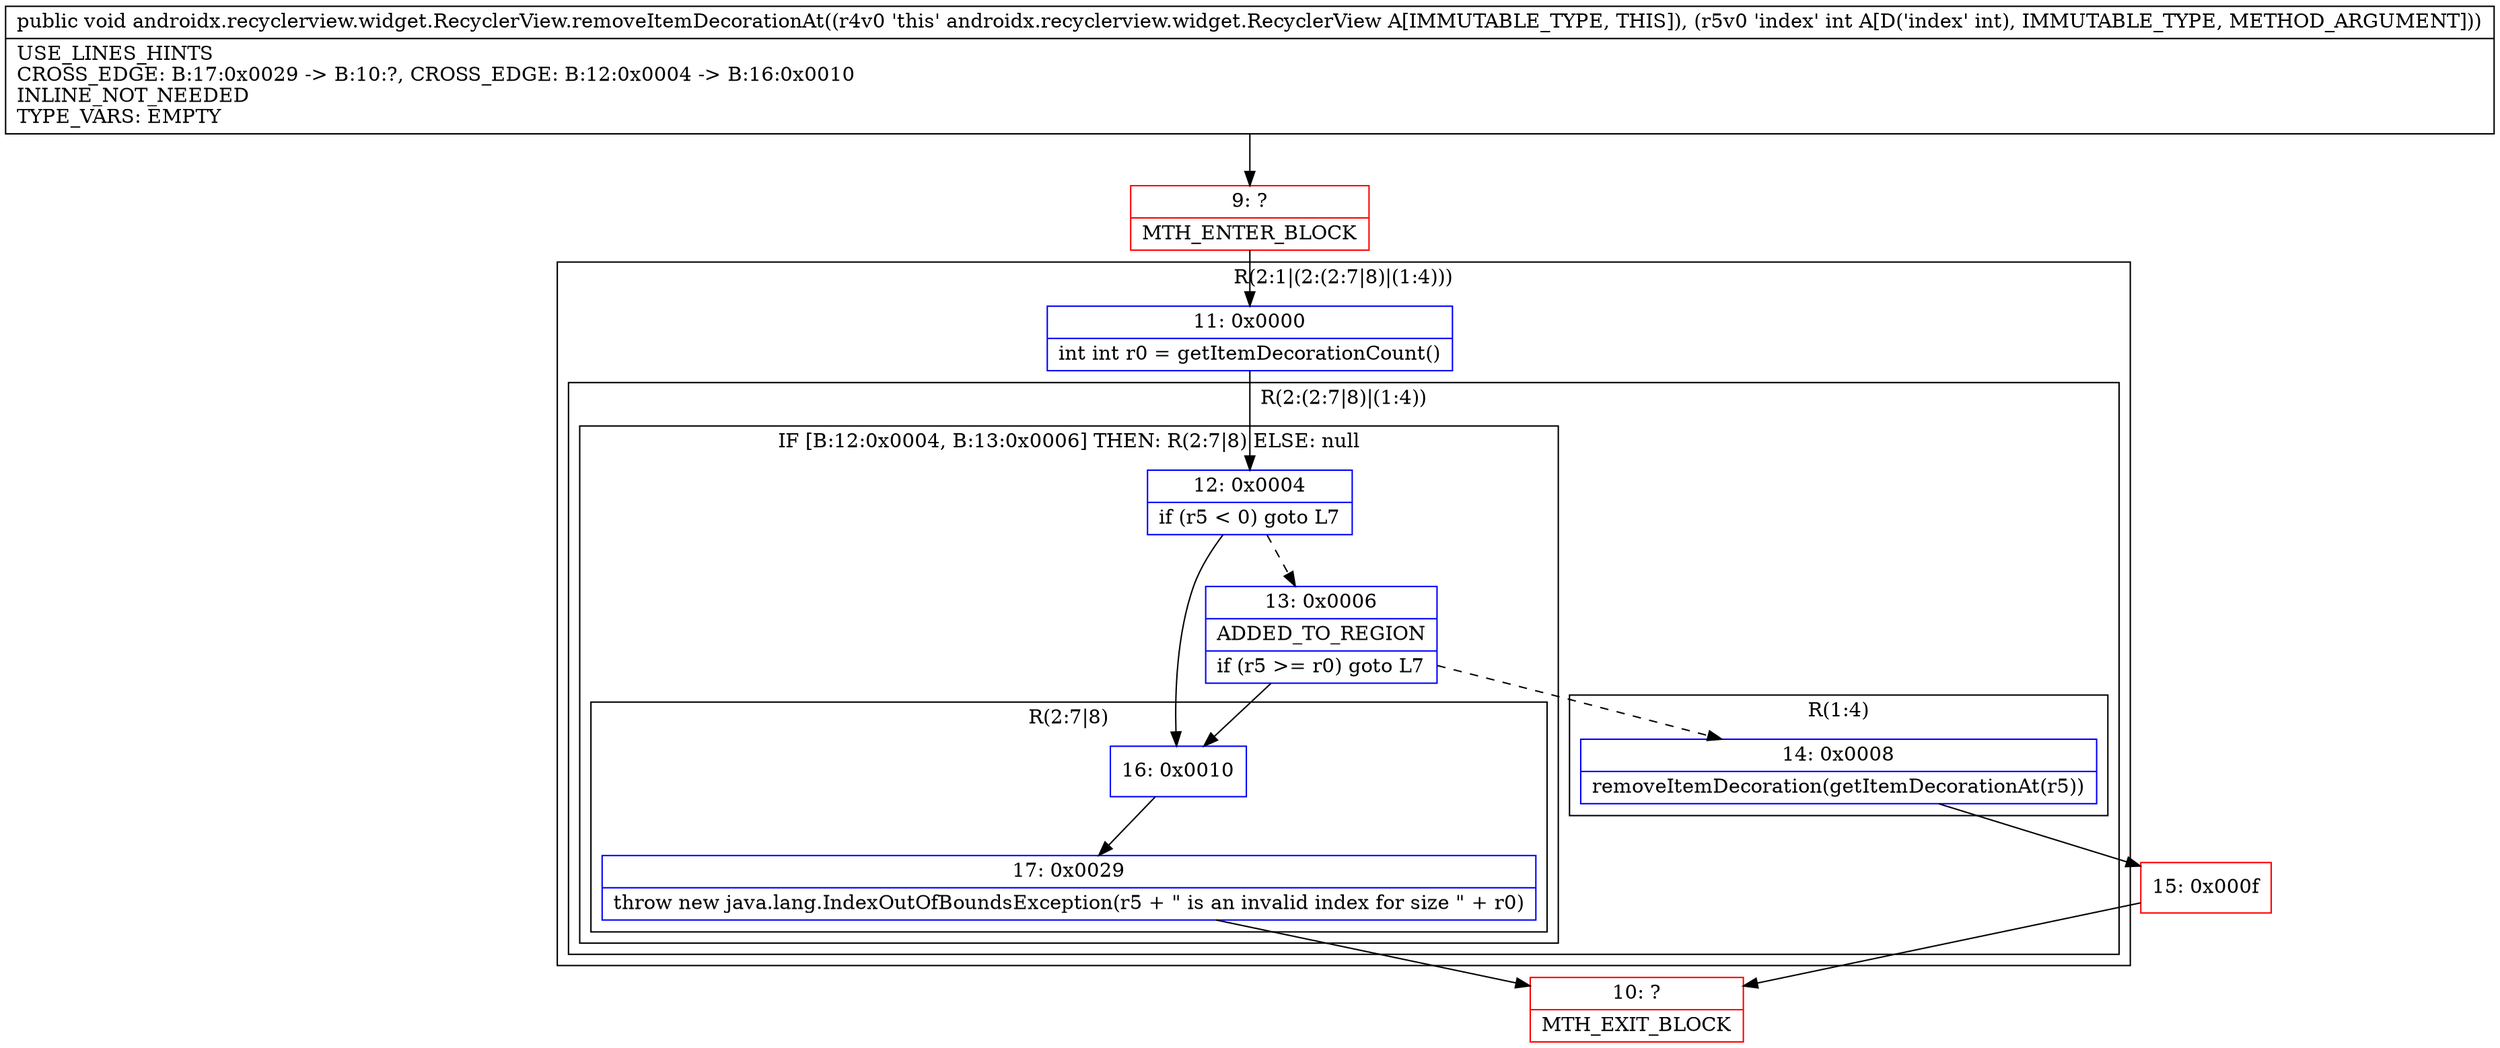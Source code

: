 digraph "CFG forandroidx.recyclerview.widget.RecyclerView.removeItemDecorationAt(I)V" {
subgraph cluster_Region_1045351354 {
label = "R(2:1|(2:(2:7|8)|(1:4)))";
node [shape=record,color=blue];
Node_11 [shape=record,label="{11\:\ 0x0000|int int r0 = getItemDecorationCount()\l}"];
subgraph cluster_Region_791193976 {
label = "R(2:(2:7|8)|(1:4))";
node [shape=record,color=blue];
subgraph cluster_IfRegion_74121149 {
label = "IF [B:12:0x0004, B:13:0x0006] THEN: R(2:7|8) ELSE: null";
node [shape=record,color=blue];
Node_12 [shape=record,label="{12\:\ 0x0004|if (r5 \< 0) goto L7\l}"];
Node_13 [shape=record,label="{13\:\ 0x0006|ADDED_TO_REGION\l|if (r5 \>= r0) goto L7\l}"];
subgraph cluster_Region_1069018608 {
label = "R(2:7|8)";
node [shape=record,color=blue];
Node_16 [shape=record,label="{16\:\ 0x0010}"];
Node_17 [shape=record,label="{17\:\ 0x0029|throw new java.lang.IndexOutOfBoundsException(r5 + \" is an invalid index for size \" + r0)\l}"];
}
}
subgraph cluster_Region_386465767 {
label = "R(1:4)";
node [shape=record,color=blue];
Node_14 [shape=record,label="{14\:\ 0x0008|removeItemDecoration(getItemDecorationAt(r5))\l}"];
}
}
}
Node_9 [shape=record,color=red,label="{9\:\ ?|MTH_ENTER_BLOCK\l}"];
Node_15 [shape=record,color=red,label="{15\:\ 0x000f}"];
Node_10 [shape=record,color=red,label="{10\:\ ?|MTH_EXIT_BLOCK\l}"];
MethodNode[shape=record,label="{public void androidx.recyclerview.widget.RecyclerView.removeItemDecorationAt((r4v0 'this' androidx.recyclerview.widget.RecyclerView A[IMMUTABLE_TYPE, THIS]), (r5v0 'index' int A[D('index' int), IMMUTABLE_TYPE, METHOD_ARGUMENT]))  | USE_LINES_HINTS\lCROSS_EDGE: B:17:0x0029 \-\> B:10:?, CROSS_EDGE: B:12:0x0004 \-\> B:16:0x0010\lINLINE_NOT_NEEDED\lTYPE_VARS: EMPTY\l}"];
MethodNode -> Node_9;Node_11 -> Node_12;
Node_12 -> Node_13[style=dashed];
Node_12 -> Node_16;
Node_13 -> Node_14[style=dashed];
Node_13 -> Node_16;
Node_16 -> Node_17;
Node_17 -> Node_10;
Node_14 -> Node_15;
Node_9 -> Node_11;
Node_15 -> Node_10;
}

